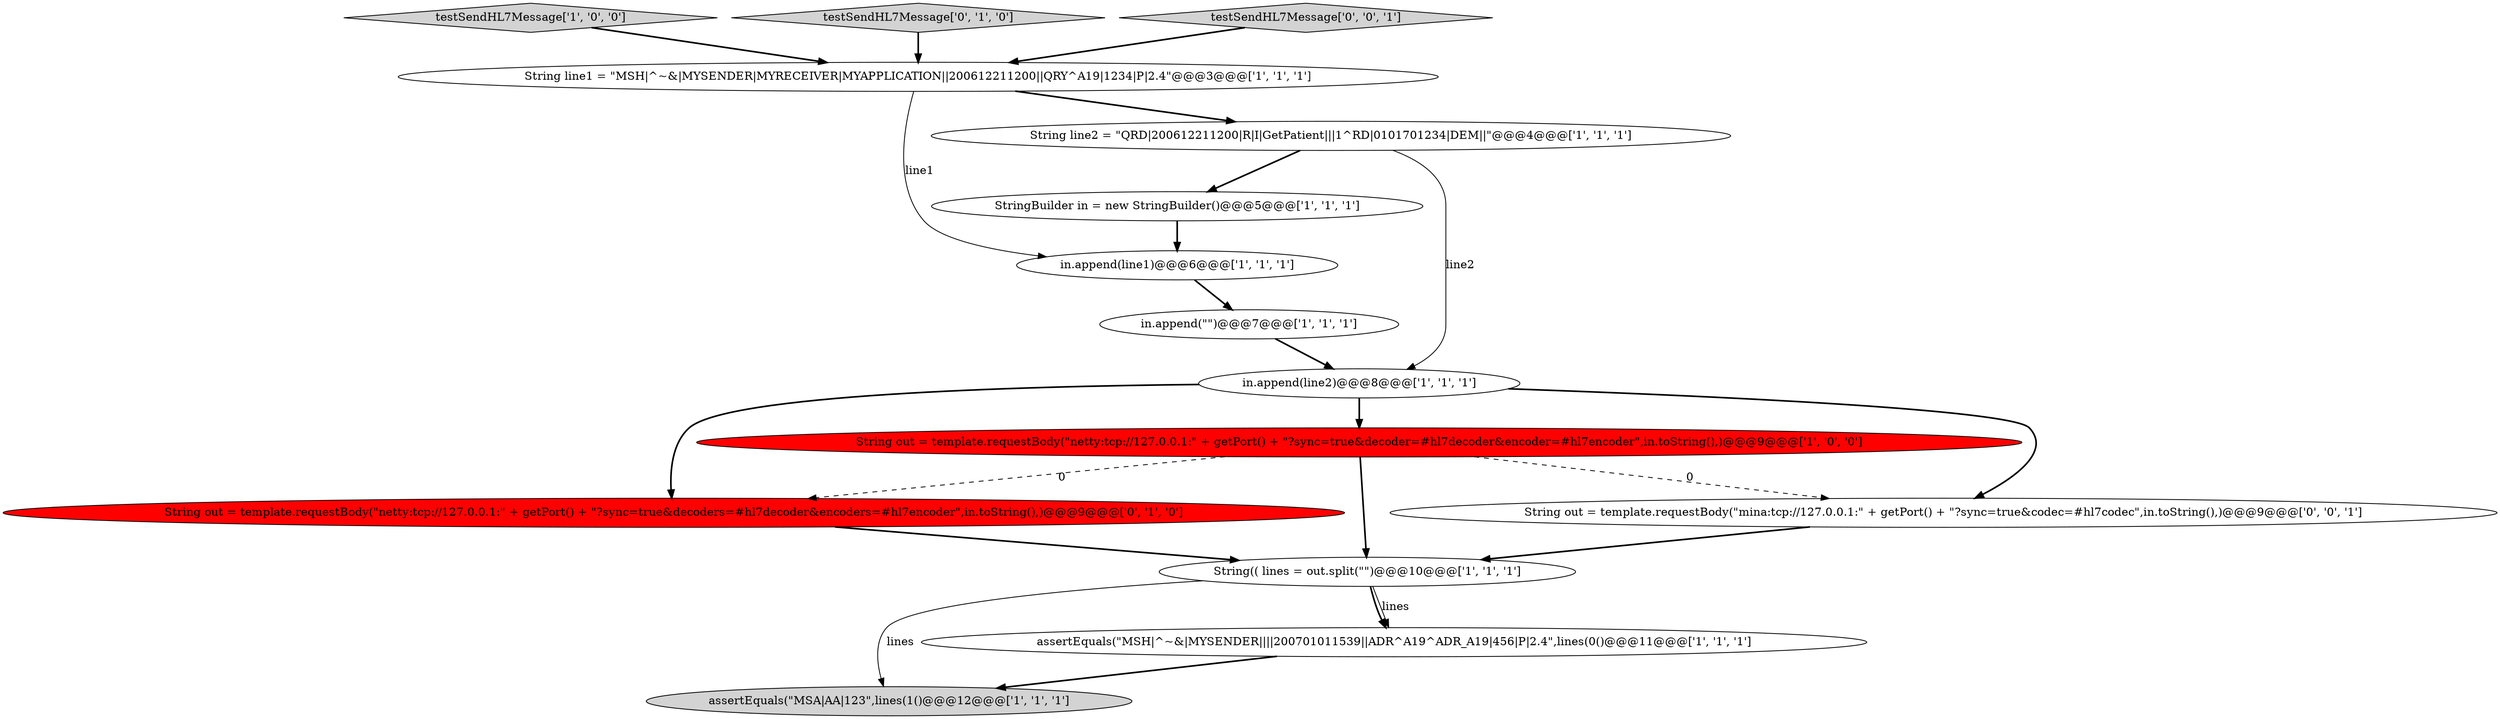 digraph {
7 [style = filled, label = "testSendHL7Message['1', '0', '0']", fillcolor = lightgray, shape = diamond image = "AAA0AAABBB1BBB"];
6 [style = filled, label = "assertEquals(\"MSA|AA|123\",lines(1()@@@12@@@['1', '1', '1']", fillcolor = lightgray, shape = ellipse image = "AAA0AAABBB1BBB"];
11 [style = filled, label = "String out = template.requestBody(\"netty:tcp://127.0.0.1:\" + getPort() + \"?sync=true&decoders=#hl7decoder&encoders=#hl7encoder\",in.toString(),)@@@9@@@['0', '1', '0']", fillcolor = red, shape = ellipse image = "AAA1AAABBB2BBB"];
0 [style = filled, label = "StringBuilder in = new StringBuilder()@@@5@@@['1', '1', '1']", fillcolor = white, shape = ellipse image = "AAA0AAABBB1BBB"];
12 [style = filled, label = "testSendHL7Message['0', '1', '0']", fillcolor = lightgray, shape = diamond image = "AAA0AAABBB2BBB"];
13 [style = filled, label = "String out = template.requestBody(\"mina:tcp://127.0.0.1:\" + getPort() + \"?sync=true&codec=#hl7codec\",in.toString(),)@@@9@@@['0', '0', '1']", fillcolor = white, shape = ellipse image = "AAA0AAABBB3BBB"];
2 [style = filled, label = "assertEquals(\"MSH|^~\&|MYSENDER||||200701011539||ADR^A19^ADR_A19|456|P|2.4\",lines(0()@@@11@@@['1', '1', '1']", fillcolor = white, shape = ellipse image = "AAA0AAABBB1BBB"];
9 [style = filled, label = "in.append(line2)@@@8@@@['1', '1', '1']", fillcolor = white, shape = ellipse image = "AAA0AAABBB1BBB"];
5 [style = filled, label = "String(( lines = out.split(\"\")@@@10@@@['1', '1', '1']", fillcolor = white, shape = ellipse image = "AAA0AAABBB1BBB"];
1 [style = filled, label = "in.append(line1)@@@6@@@['1', '1', '1']", fillcolor = white, shape = ellipse image = "AAA0AAABBB1BBB"];
4 [style = filled, label = "String line2 = \"QRD|200612211200|R|I|GetPatient|||1^RD|0101701234|DEM||\"@@@4@@@['1', '1', '1']", fillcolor = white, shape = ellipse image = "AAA0AAABBB1BBB"];
14 [style = filled, label = "testSendHL7Message['0', '0', '1']", fillcolor = lightgray, shape = diamond image = "AAA0AAABBB3BBB"];
10 [style = filled, label = "String out = template.requestBody(\"netty:tcp://127.0.0.1:\" + getPort() + \"?sync=true&decoder=#hl7decoder&encoder=#hl7encoder\",in.toString(),)@@@9@@@['1', '0', '0']", fillcolor = red, shape = ellipse image = "AAA1AAABBB1BBB"];
8 [style = filled, label = "String line1 = \"MSH|^~\&|MYSENDER|MYRECEIVER|MYAPPLICATION||200612211200||QRY^A19|1234|P|2.4\"@@@3@@@['1', '1', '1']", fillcolor = white, shape = ellipse image = "AAA0AAABBB1BBB"];
3 [style = filled, label = "in.append(\"\")@@@7@@@['1', '1', '1']", fillcolor = white, shape = ellipse image = "AAA0AAABBB1BBB"];
9->11 [style = bold, label=""];
2->6 [style = bold, label=""];
5->2 [style = solid, label="lines"];
1->3 [style = bold, label=""];
4->9 [style = solid, label="line2"];
9->10 [style = bold, label=""];
10->13 [style = dashed, label="0"];
7->8 [style = bold, label=""];
4->0 [style = bold, label=""];
10->11 [style = dashed, label="0"];
3->9 [style = bold, label=""];
11->5 [style = bold, label=""];
5->2 [style = bold, label=""];
10->5 [style = bold, label=""];
8->1 [style = solid, label="line1"];
12->8 [style = bold, label=""];
0->1 [style = bold, label=""];
5->6 [style = solid, label="lines"];
13->5 [style = bold, label=""];
14->8 [style = bold, label=""];
8->4 [style = bold, label=""];
9->13 [style = bold, label=""];
}
